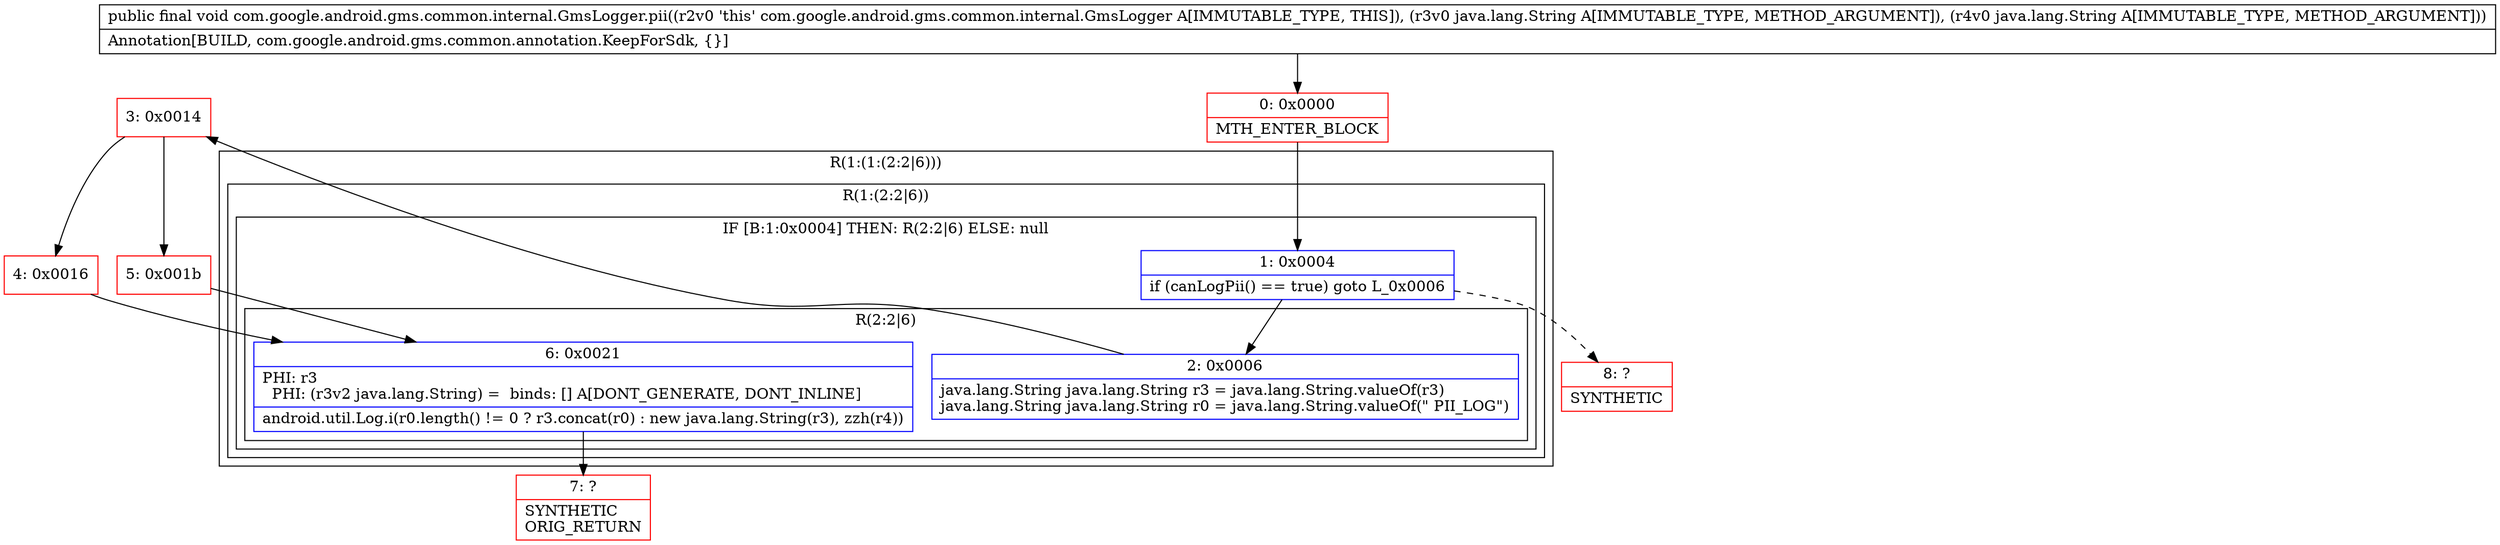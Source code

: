 digraph "CFG forcom.google.android.gms.common.internal.GmsLogger.pii(Ljava\/lang\/String;Ljava\/lang\/String;)V" {
subgraph cluster_Region_401144724 {
label = "R(1:(1:(2:2|6)))";
node [shape=record,color=blue];
subgraph cluster_Region_609988294 {
label = "R(1:(2:2|6))";
node [shape=record,color=blue];
subgraph cluster_IfRegion_244798204 {
label = "IF [B:1:0x0004] THEN: R(2:2|6) ELSE: null";
node [shape=record,color=blue];
Node_1 [shape=record,label="{1\:\ 0x0004|if (canLogPii() == true) goto L_0x0006\l}"];
subgraph cluster_Region_234169269 {
label = "R(2:2|6)";
node [shape=record,color=blue];
Node_2 [shape=record,label="{2\:\ 0x0006|java.lang.String java.lang.String r3 = java.lang.String.valueOf(r3)\ljava.lang.String java.lang.String r0 = java.lang.String.valueOf(\" PII_LOG\")\l}"];
Node_6 [shape=record,label="{6\:\ 0x0021|PHI: r3 \l  PHI: (r3v2 java.lang.String) =  binds: [] A[DONT_GENERATE, DONT_INLINE]\l|android.util.Log.i(r0.length() != 0 ? r3.concat(r0) : new java.lang.String(r3), zzh(r4))\l}"];
}
}
}
}
Node_0 [shape=record,color=red,label="{0\:\ 0x0000|MTH_ENTER_BLOCK\l}"];
Node_3 [shape=record,color=red,label="{3\:\ 0x0014}"];
Node_4 [shape=record,color=red,label="{4\:\ 0x0016}"];
Node_5 [shape=record,color=red,label="{5\:\ 0x001b}"];
Node_7 [shape=record,color=red,label="{7\:\ ?|SYNTHETIC\lORIG_RETURN\l}"];
Node_8 [shape=record,color=red,label="{8\:\ ?|SYNTHETIC\l}"];
MethodNode[shape=record,label="{public final void com.google.android.gms.common.internal.GmsLogger.pii((r2v0 'this' com.google.android.gms.common.internal.GmsLogger A[IMMUTABLE_TYPE, THIS]), (r3v0 java.lang.String A[IMMUTABLE_TYPE, METHOD_ARGUMENT]), (r4v0 java.lang.String A[IMMUTABLE_TYPE, METHOD_ARGUMENT]))  | Annotation[BUILD, com.google.android.gms.common.annotation.KeepForSdk, \{\}]\l}"];
MethodNode -> Node_0;
Node_1 -> Node_2;
Node_1 -> Node_8[style=dashed];
Node_2 -> Node_3;
Node_6 -> Node_7;
Node_0 -> Node_1;
Node_3 -> Node_4;
Node_3 -> Node_5;
Node_4 -> Node_6;
Node_5 -> Node_6;
}


